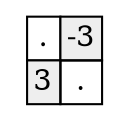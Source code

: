 digraph G {
rankdir=BT;
0 [label=<<TABLE BORDER="0" CELLBORDER="1" CELLSPACING="0"><TR><TD>.</TD><TD BGCOLOR='#eeeeee'>-3</TD></TR><TR><TD BGCOLOR='#eeeeee'>3</TD><TD>.</TD></TR></TABLE>>, shape=plaintext];
}
